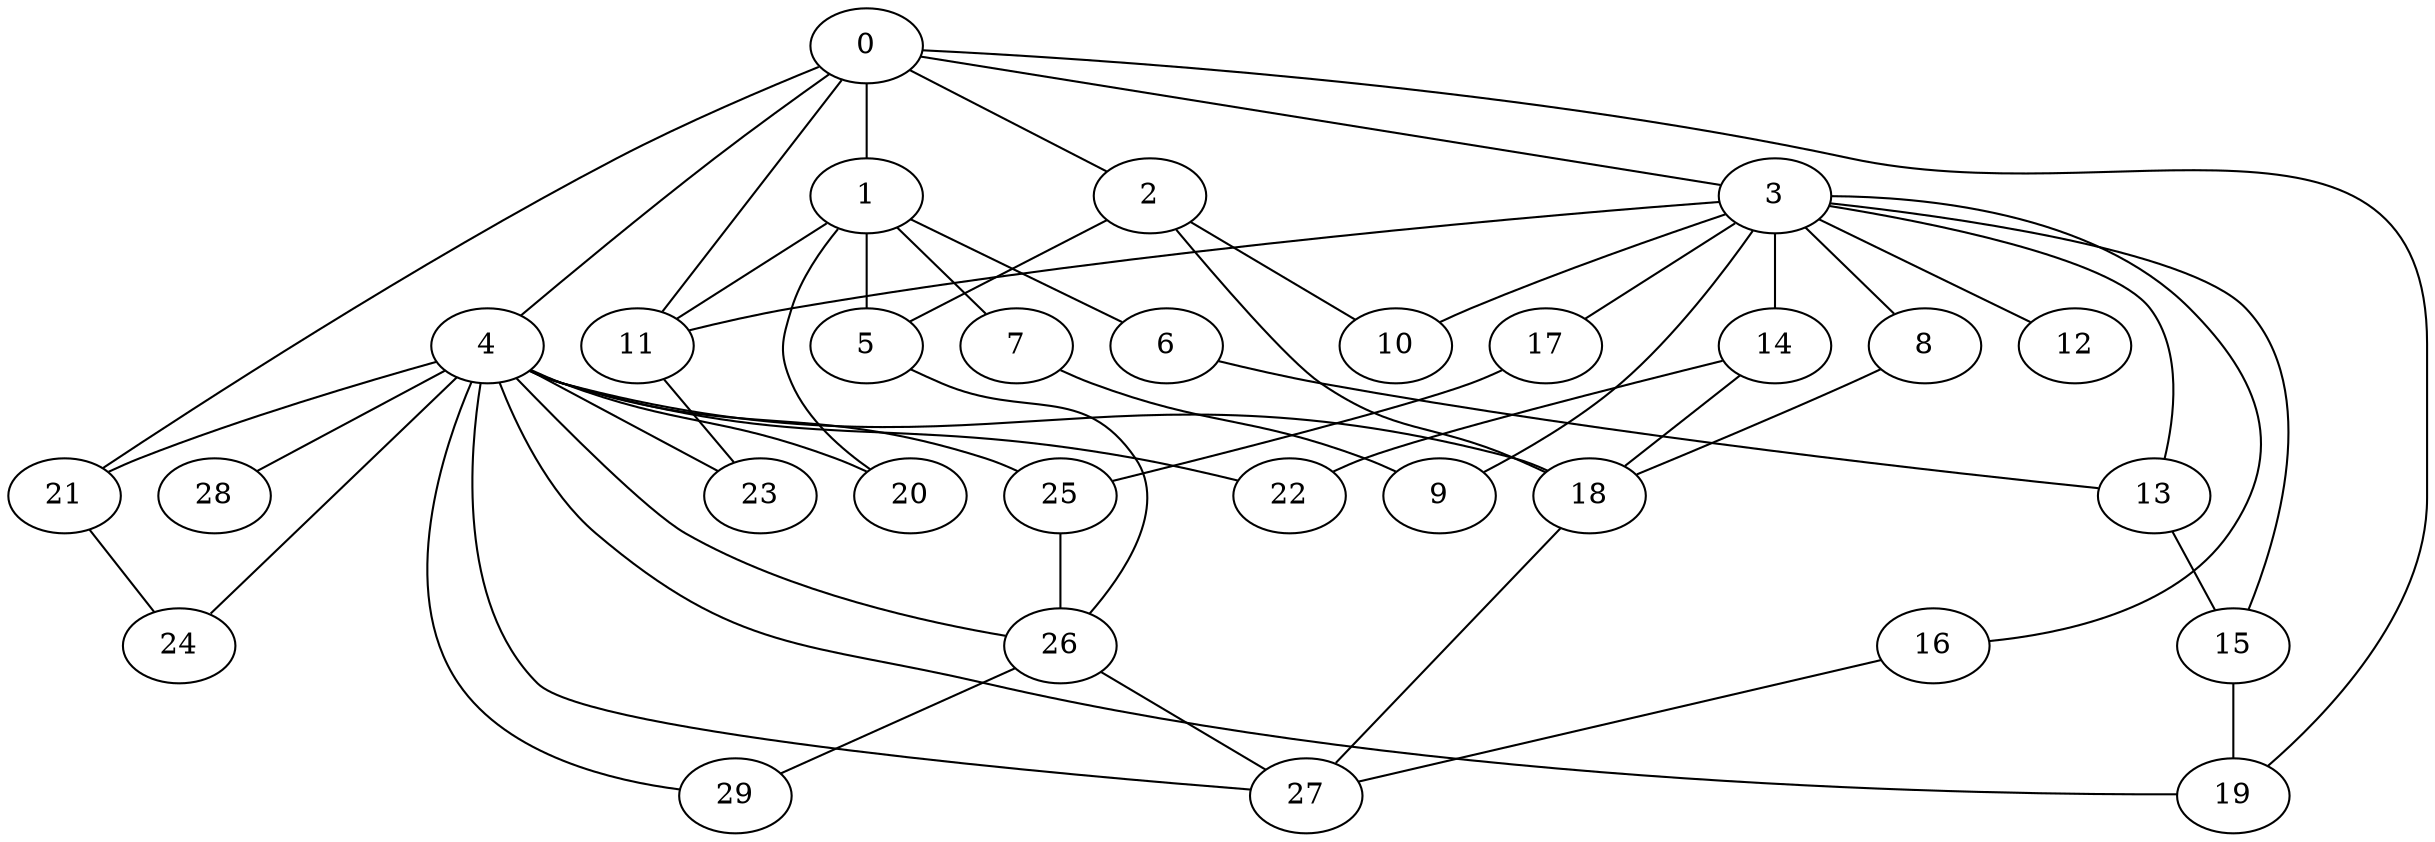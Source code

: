 
graph graphname {
    0 -- 1
0 -- 2
0 -- 3
0 -- 4
0 -- 21
0 -- 11
0 -- 19
1 -- 5
1 -- 6
1 -- 7
1 -- 11
1 -- 20
2 -- 18
2 -- 5
2 -- 10
3 -- 8
3 -- 9
3 -- 10
3 -- 11
3 -- 12
3 -- 13
3 -- 14
3 -- 15
3 -- 16
3 -- 17
4 -- 18
4 -- 19
4 -- 20
4 -- 21
4 -- 22
4 -- 23
4 -- 24
4 -- 25
4 -- 26
4 -- 27
4 -- 28
4 -- 29
5 -- 26
6 -- 13
7 -- 9
8 -- 18
11 -- 23
13 -- 15
14 -- 22
14 -- 18
15 -- 19
16 -- 27
17 -- 25
18 -- 27
21 -- 24
25 -- 26
26 -- 29
26 -- 27

}
